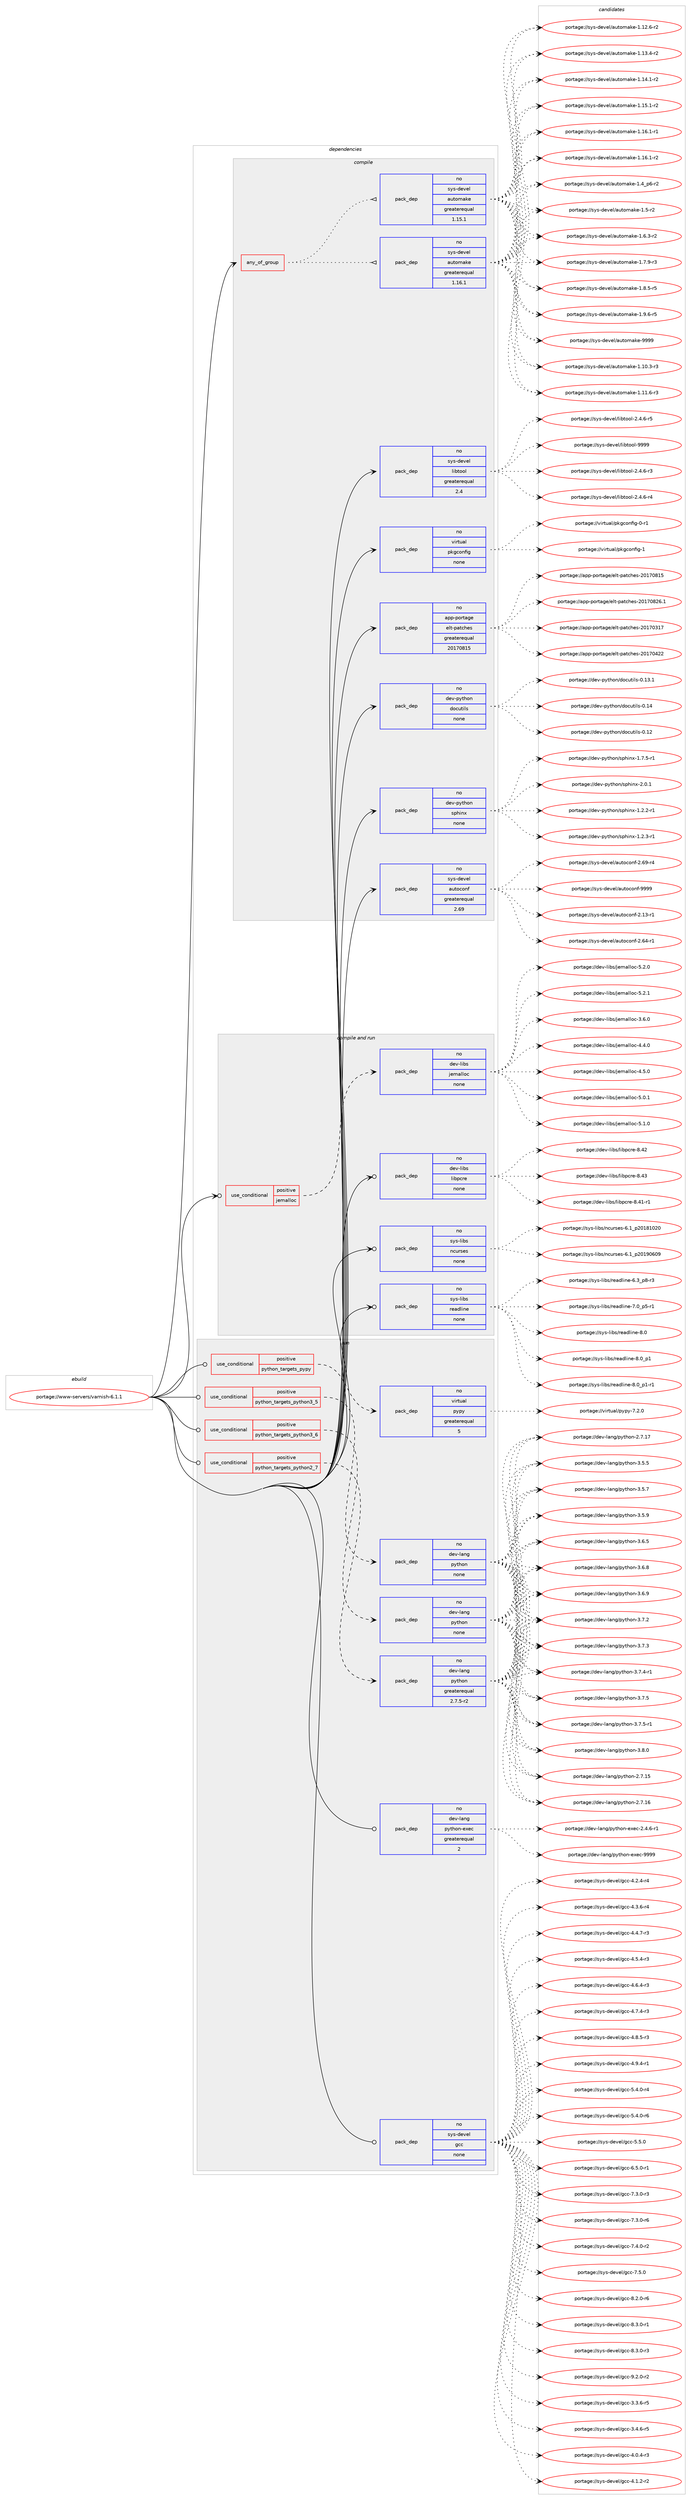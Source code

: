digraph prolog {

# *************
# Graph options
# *************

newrank=true;
concentrate=true;
compound=true;
graph [rankdir=LR,fontname=Helvetica,fontsize=10,ranksep=1.5];#, ranksep=2.5, nodesep=0.2];
edge  [arrowhead=vee];
node  [fontname=Helvetica,fontsize=10];

# **********
# The ebuild
# **********

subgraph cluster_leftcol {
color=gray;
rank=same;
label=<<i>ebuild</i>>;
id [label="portage://www-servers/varnish-6.1.1", color=red, width=4, href="../www-servers/varnish-6.1.1.svg"];
}

# ****************
# The dependencies
# ****************

subgraph cluster_midcol {
color=gray;
label=<<i>dependencies</i>>;
subgraph cluster_compile {
fillcolor="#eeeeee";
style=filled;
label=<<i>compile</i>>;
subgraph any7631 {
dependency445299 [label=<<TABLE BORDER="0" CELLBORDER="1" CELLSPACING="0" CELLPADDING="4"><TR><TD CELLPADDING="10">any_of_group</TD></TR></TABLE>>, shape=none, color=red];subgraph pack330021 {
dependency445300 [label=<<TABLE BORDER="0" CELLBORDER="1" CELLSPACING="0" CELLPADDING="4" WIDTH="220"><TR><TD ROWSPAN="6" CELLPADDING="30">pack_dep</TD></TR><TR><TD WIDTH="110">no</TD></TR><TR><TD>sys-devel</TD></TR><TR><TD>automake</TD></TR><TR><TD>greaterequal</TD></TR><TR><TD>1.16.1</TD></TR></TABLE>>, shape=none, color=blue];
}
dependency445299:e -> dependency445300:w [weight=20,style="dotted",arrowhead="oinv"];
subgraph pack330022 {
dependency445301 [label=<<TABLE BORDER="0" CELLBORDER="1" CELLSPACING="0" CELLPADDING="4" WIDTH="220"><TR><TD ROWSPAN="6" CELLPADDING="30">pack_dep</TD></TR><TR><TD WIDTH="110">no</TD></TR><TR><TD>sys-devel</TD></TR><TR><TD>automake</TD></TR><TR><TD>greaterequal</TD></TR><TR><TD>1.15.1</TD></TR></TABLE>>, shape=none, color=blue];
}
dependency445299:e -> dependency445301:w [weight=20,style="dotted",arrowhead="oinv"];
}
id:e -> dependency445299:w [weight=20,style="solid",arrowhead="vee"];
subgraph pack330023 {
dependency445302 [label=<<TABLE BORDER="0" CELLBORDER="1" CELLSPACING="0" CELLPADDING="4" WIDTH="220"><TR><TD ROWSPAN="6" CELLPADDING="30">pack_dep</TD></TR><TR><TD WIDTH="110">no</TD></TR><TR><TD>app-portage</TD></TR><TR><TD>elt-patches</TD></TR><TR><TD>greaterequal</TD></TR><TR><TD>20170815</TD></TR></TABLE>>, shape=none, color=blue];
}
id:e -> dependency445302:w [weight=20,style="solid",arrowhead="vee"];
subgraph pack330024 {
dependency445303 [label=<<TABLE BORDER="0" CELLBORDER="1" CELLSPACING="0" CELLPADDING="4" WIDTH="220"><TR><TD ROWSPAN="6" CELLPADDING="30">pack_dep</TD></TR><TR><TD WIDTH="110">no</TD></TR><TR><TD>dev-python</TD></TR><TR><TD>docutils</TD></TR><TR><TD>none</TD></TR><TR><TD></TD></TR></TABLE>>, shape=none, color=blue];
}
id:e -> dependency445303:w [weight=20,style="solid",arrowhead="vee"];
subgraph pack330025 {
dependency445304 [label=<<TABLE BORDER="0" CELLBORDER="1" CELLSPACING="0" CELLPADDING="4" WIDTH="220"><TR><TD ROWSPAN="6" CELLPADDING="30">pack_dep</TD></TR><TR><TD WIDTH="110">no</TD></TR><TR><TD>dev-python</TD></TR><TR><TD>sphinx</TD></TR><TR><TD>none</TD></TR><TR><TD></TD></TR></TABLE>>, shape=none, color=blue];
}
id:e -> dependency445304:w [weight=20,style="solid",arrowhead="vee"];
subgraph pack330026 {
dependency445305 [label=<<TABLE BORDER="0" CELLBORDER="1" CELLSPACING="0" CELLPADDING="4" WIDTH="220"><TR><TD ROWSPAN="6" CELLPADDING="30">pack_dep</TD></TR><TR><TD WIDTH="110">no</TD></TR><TR><TD>sys-devel</TD></TR><TR><TD>autoconf</TD></TR><TR><TD>greaterequal</TD></TR><TR><TD>2.69</TD></TR></TABLE>>, shape=none, color=blue];
}
id:e -> dependency445305:w [weight=20,style="solid",arrowhead="vee"];
subgraph pack330027 {
dependency445306 [label=<<TABLE BORDER="0" CELLBORDER="1" CELLSPACING="0" CELLPADDING="4" WIDTH="220"><TR><TD ROWSPAN="6" CELLPADDING="30">pack_dep</TD></TR><TR><TD WIDTH="110">no</TD></TR><TR><TD>sys-devel</TD></TR><TR><TD>libtool</TD></TR><TR><TD>greaterequal</TD></TR><TR><TD>2.4</TD></TR></TABLE>>, shape=none, color=blue];
}
id:e -> dependency445306:w [weight=20,style="solid",arrowhead="vee"];
subgraph pack330028 {
dependency445307 [label=<<TABLE BORDER="0" CELLBORDER="1" CELLSPACING="0" CELLPADDING="4" WIDTH="220"><TR><TD ROWSPAN="6" CELLPADDING="30">pack_dep</TD></TR><TR><TD WIDTH="110">no</TD></TR><TR><TD>virtual</TD></TR><TR><TD>pkgconfig</TD></TR><TR><TD>none</TD></TR><TR><TD></TD></TR></TABLE>>, shape=none, color=blue];
}
id:e -> dependency445307:w [weight=20,style="solid",arrowhead="vee"];
}
subgraph cluster_compileandrun {
fillcolor="#eeeeee";
style=filled;
label=<<i>compile and run</i>>;
subgraph cond107362 {
dependency445308 [label=<<TABLE BORDER="0" CELLBORDER="1" CELLSPACING="0" CELLPADDING="4"><TR><TD ROWSPAN="3" CELLPADDING="10">use_conditional</TD></TR><TR><TD>positive</TD></TR><TR><TD>jemalloc</TD></TR></TABLE>>, shape=none, color=red];
subgraph pack330029 {
dependency445309 [label=<<TABLE BORDER="0" CELLBORDER="1" CELLSPACING="0" CELLPADDING="4" WIDTH="220"><TR><TD ROWSPAN="6" CELLPADDING="30">pack_dep</TD></TR><TR><TD WIDTH="110">no</TD></TR><TR><TD>dev-libs</TD></TR><TR><TD>jemalloc</TD></TR><TR><TD>none</TD></TR><TR><TD></TD></TR></TABLE>>, shape=none, color=blue];
}
dependency445308:e -> dependency445309:w [weight=20,style="dashed",arrowhead="vee"];
}
id:e -> dependency445308:w [weight=20,style="solid",arrowhead="odotvee"];
subgraph pack330030 {
dependency445310 [label=<<TABLE BORDER="0" CELLBORDER="1" CELLSPACING="0" CELLPADDING="4" WIDTH="220"><TR><TD ROWSPAN="6" CELLPADDING="30">pack_dep</TD></TR><TR><TD WIDTH="110">no</TD></TR><TR><TD>dev-libs</TD></TR><TR><TD>libpcre</TD></TR><TR><TD>none</TD></TR><TR><TD></TD></TR></TABLE>>, shape=none, color=blue];
}
id:e -> dependency445310:w [weight=20,style="solid",arrowhead="odotvee"];
subgraph pack330031 {
dependency445311 [label=<<TABLE BORDER="0" CELLBORDER="1" CELLSPACING="0" CELLPADDING="4" WIDTH="220"><TR><TD ROWSPAN="6" CELLPADDING="30">pack_dep</TD></TR><TR><TD WIDTH="110">no</TD></TR><TR><TD>sys-libs</TD></TR><TR><TD>ncurses</TD></TR><TR><TD>none</TD></TR><TR><TD></TD></TR></TABLE>>, shape=none, color=blue];
}
id:e -> dependency445311:w [weight=20,style="solid",arrowhead="odotvee"];
subgraph pack330032 {
dependency445312 [label=<<TABLE BORDER="0" CELLBORDER="1" CELLSPACING="0" CELLPADDING="4" WIDTH="220"><TR><TD ROWSPAN="6" CELLPADDING="30">pack_dep</TD></TR><TR><TD WIDTH="110">no</TD></TR><TR><TD>sys-libs</TD></TR><TR><TD>readline</TD></TR><TR><TD>none</TD></TR><TR><TD></TD></TR></TABLE>>, shape=none, color=blue];
}
id:e -> dependency445312:w [weight=20,style="solid",arrowhead="odotvee"];
}
subgraph cluster_run {
fillcolor="#eeeeee";
style=filled;
label=<<i>run</i>>;
subgraph cond107363 {
dependency445313 [label=<<TABLE BORDER="0" CELLBORDER="1" CELLSPACING="0" CELLPADDING="4"><TR><TD ROWSPAN="3" CELLPADDING="10">use_conditional</TD></TR><TR><TD>positive</TD></TR><TR><TD>python_targets_pypy</TD></TR></TABLE>>, shape=none, color=red];
subgraph pack330033 {
dependency445314 [label=<<TABLE BORDER="0" CELLBORDER="1" CELLSPACING="0" CELLPADDING="4" WIDTH="220"><TR><TD ROWSPAN="6" CELLPADDING="30">pack_dep</TD></TR><TR><TD WIDTH="110">no</TD></TR><TR><TD>virtual</TD></TR><TR><TD>pypy</TD></TR><TR><TD>greaterequal</TD></TR><TR><TD>5</TD></TR></TABLE>>, shape=none, color=blue];
}
dependency445313:e -> dependency445314:w [weight=20,style="dashed",arrowhead="vee"];
}
id:e -> dependency445313:w [weight=20,style="solid",arrowhead="odot"];
subgraph cond107364 {
dependency445315 [label=<<TABLE BORDER="0" CELLBORDER="1" CELLSPACING="0" CELLPADDING="4"><TR><TD ROWSPAN="3" CELLPADDING="10">use_conditional</TD></TR><TR><TD>positive</TD></TR><TR><TD>python_targets_python2_7</TD></TR></TABLE>>, shape=none, color=red];
subgraph pack330034 {
dependency445316 [label=<<TABLE BORDER="0" CELLBORDER="1" CELLSPACING="0" CELLPADDING="4" WIDTH="220"><TR><TD ROWSPAN="6" CELLPADDING="30">pack_dep</TD></TR><TR><TD WIDTH="110">no</TD></TR><TR><TD>dev-lang</TD></TR><TR><TD>python</TD></TR><TR><TD>greaterequal</TD></TR><TR><TD>2.7.5-r2</TD></TR></TABLE>>, shape=none, color=blue];
}
dependency445315:e -> dependency445316:w [weight=20,style="dashed",arrowhead="vee"];
}
id:e -> dependency445315:w [weight=20,style="solid",arrowhead="odot"];
subgraph cond107365 {
dependency445317 [label=<<TABLE BORDER="0" CELLBORDER="1" CELLSPACING="0" CELLPADDING="4"><TR><TD ROWSPAN="3" CELLPADDING="10">use_conditional</TD></TR><TR><TD>positive</TD></TR><TR><TD>python_targets_python3_5</TD></TR></TABLE>>, shape=none, color=red];
subgraph pack330035 {
dependency445318 [label=<<TABLE BORDER="0" CELLBORDER="1" CELLSPACING="0" CELLPADDING="4" WIDTH="220"><TR><TD ROWSPAN="6" CELLPADDING="30">pack_dep</TD></TR><TR><TD WIDTH="110">no</TD></TR><TR><TD>dev-lang</TD></TR><TR><TD>python</TD></TR><TR><TD>none</TD></TR><TR><TD></TD></TR></TABLE>>, shape=none, color=blue];
}
dependency445317:e -> dependency445318:w [weight=20,style="dashed",arrowhead="vee"];
}
id:e -> dependency445317:w [weight=20,style="solid",arrowhead="odot"];
subgraph cond107366 {
dependency445319 [label=<<TABLE BORDER="0" CELLBORDER="1" CELLSPACING="0" CELLPADDING="4"><TR><TD ROWSPAN="3" CELLPADDING="10">use_conditional</TD></TR><TR><TD>positive</TD></TR><TR><TD>python_targets_python3_6</TD></TR></TABLE>>, shape=none, color=red];
subgraph pack330036 {
dependency445320 [label=<<TABLE BORDER="0" CELLBORDER="1" CELLSPACING="0" CELLPADDING="4" WIDTH="220"><TR><TD ROWSPAN="6" CELLPADDING="30">pack_dep</TD></TR><TR><TD WIDTH="110">no</TD></TR><TR><TD>dev-lang</TD></TR><TR><TD>python</TD></TR><TR><TD>none</TD></TR><TR><TD></TD></TR></TABLE>>, shape=none, color=blue];
}
dependency445319:e -> dependency445320:w [weight=20,style="dashed",arrowhead="vee"];
}
id:e -> dependency445319:w [weight=20,style="solid",arrowhead="odot"];
subgraph pack330037 {
dependency445321 [label=<<TABLE BORDER="0" CELLBORDER="1" CELLSPACING="0" CELLPADDING="4" WIDTH="220"><TR><TD ROWSPAN="6" CELLPADDING="30">pack_dep</TD></TR><TR><TD WIDTH="110">no</TD></TR><TR><TD>dev-lang</TD></TR><TR><TD>python-exec</TD></TR><TR><TD>greaterequal</TD></TR><TR><TD>2</TD></TR></TABLE>>, shape=none, color=blue];
}
id:e -> dependency445321:w [weight=20,style="solid",arrowhead="odot"];
subgraph pack330038 {
dependency445322 [label=<<TABLE BORDER="0" CELLBORDER="1" CELLSPACING="0" CELLPADDING="4" WIDTH="220"><TR><TD ROWSPAN="6" CELLPADDING="30">pack_dep</TD></TR><TR><TD WIDTH="110">no</TD></TR><TR><TD>sys-devel</TD></TR><TR><TD>gcc</TD></TR><TR><TD>none</TD></TR><TR><TD></TD></TR></TABLE>>, shape=none, color=blue];
}
id:e -> dependency445322:w [weight=20,style="solid",arrowhead="odot"];
}
}

# **************
# The candidates
# **************

subgraph cluster_choices {
rank=same;
color=gray;
label=<<i>candidates</i>>;

subgraph choice330021 {
color=black;
nodesep=1;
choiceportage11512111545100101118101108479711711611110997107101454946494846514511451 [label="portage://sys-devel/automake-1.10.3-r3", color=red, width=4,href="../sys-devel/automake-1.10.3-r3.svg"];
choiceportage11512111545100101118101108479711711611110997107101454946494946544511451 [label="portage://sys-devel/automake-1.11.6-r3", color=red, width=4,href="../sys-devel/automake-1.11.6-r3.svg"];
choiceportage11512111545100101118101108479711711611110997107101454946495046544511450 [label="portage://sys-devel/automake-1.12.6-r2", color=red, width=4,href="../sys-devel/automake-1.12.6-r2.svg"];
choiceportage11512111545100101118101108479711711611110997107101454946495146524511450 [label="portage://sys-devel/automake-1.13.4-r2", color=red, width=4,href="../sys-devel/automake-1.13.4-r2.svg"];
choiceportage11512111545100101118101108479711711611110997107101454946495246494511450 [label="portage://sys-devel/automake-1.14.1-r2", color=red, width=4,href="../sys-devel/automake-1.14.1-r2.svg"];
choiceportage11512111545100101118101108479711711611110997107101454946495346494511450 [label="portage://sys-devel/automake-1.15.1-r2", color=red, width=4,href="../sys-devel/automake-1.15.1-r2.svg"];
choiceportage11512111545100101118101108479711711611110997107101454946495446494511449 [label="portage://sys-devel/automake-1.16.1-r1", color=red, width=4,href="../sys-devel/automake-1.16.1-r1.svg"];
choiceportage11512111545100101118101108479711711611110997107101454946495446494511450 [label="portage://sys-devel/automake-1.16.1-r2", color=red, width=4,href="../sys-devel/automake-1.16.1-r2.svg"];
choiceportage115121115451001011181011084797117116111109971071014549465295112544511450 [label="portage://sys-devel/automake-1.4_p6-r2", color=red, width=4,href="../sys-devel/automake-1.4_p6-r2.svg"];
choiceportage11512111545100101118101108479711711611110997107101454946534511450 [label="portage://sys-devel/automake-1.5-r2", color=red, width=4,href="../sys-devel/automake-1.5-r2.svg"];
choiceportage115121115451001011181011084797117116111109971071014549465446514511450 [label="portage://sys-devel/automake-1.6.3-r2", color=red, width=4,href="../sys-devel/automake-1.6.3-r2.svg"];
choiceportage115121115451001011181011084797117116111109971071014549465546574511451 [label="portage://sys-devel/automake-1.7.9-r3", color=red, width=4,href="../sys-devel/automake-1.7.9-r3.svg"];
choiceportage115121115451001011181011084797117116111109971071014549465646534511453 [label="portage://sys-devel/automake-1.8.5-r5", color=red, width=4,href="../sys-devel/automake-1.8.5-r5.svg"];
choiceportage115121115451001011181011084797117116111109971071014549465746544511453 [label="portage://sys-devel/automake-1.9.6-r5", color=red, width=4,href="../sys-devel/automake-1.9.6-r5.svg"];
choiceportage115121115451001011181011084797117116111109971071014557575757 [label="portage://sys-devel/automake-9999", color=red, width=4,href="../sys-devel/automake-9999.svg"];
dependency445300:e -> choiceportage11512111545100101118101108479711711611110997107101454946494846514511451:w [style=dotted,weight="100"];
dependency445300:e -> choiceportage11512111545100101118101108479711711611110997107101454946494946544511451:w [style=dotted,weight="100"];
dependency445300:e -> choiceportage11512111545100101118101108479711711611110997107101454946495046544511450:w [style=dotted,weight="100"];
dependency445300:e -> choiceportage11512111545100101118101108479711711611110997107101454946495146524511450:w [style=dotted,weight="100"];
dependency445300:e -> choiceportage11512111545100101118101108479711711611110997107101454946495246494511450:w [style=dotted,weight="100"];
dependency445300:e -> choiceportage11512111545100101118101108479711711611110997107101454946495346494511450:w [style=dotted,weight="100"];
dependency445300:e -> choiceportage11512111545100101118101108479711711611110997107101454946495446494511449:w [style=dotted,weight="100"];
dependency445300:e -> choiceportage11512111545100101118101108479711711611110997107101454946495446494511450:w [style=dotted,weight="100"];
dependency445300:e -> choiceportage115121115451001011181011084797117116111109971071014549465295112544511450:w [style=dotted,weight="100"];
dependency445300:e -> choiceportage11512111545100101118101108479711711611110997107101454946534511450:w [style=dotted,weight="100"];
dependency445300:e -> choiceportage115121115451001011181011084797117116111109971071014549465446514511450:w [style=dotted,weight="100"];
dependency445300:e -> choiceportage115121115451001011181011084797117116111109971071014549465546574511451:w [style=dotted,weight="100"];
dependency445300:e -> choiceportage115121115451001011181011084797117116111109971071014549465646534511453:w [style=dotted,weight="100"];
dependency445300:e -> choiceportage115121115451001011181011084797117116111109971071014549465746544511453:w [style=dotted,weight="100"];
dependency445300:e -> choiceportage115121115451001011181011084797117116111109971071014557575757:w [style=dotted,weight="100"];
}
subgraph choice330022 {
color=black;
nodesep=1;
choiceportage11512111545100101118101108479711711611110997107101454946494846514511451 [label="portage://sys-devel/automake-1.10.3-r3", color=red, width=4,href="../sys-devel/automake-1.10.3-r3.svg"];
choiceportage11512111545100101118101108479711711611110997107101454946494946544511451 [label="portage://sys-devel/automake-1.11.6-r3", color=red, width=4,href="../sys-devel/automake-1.11.6-r3.svg"];
choiceportage11512111545100101118101108479711711611110997107101454946495046544511450 [label="portage://sys-devel/automake-1.12.6-r2", color=red, width=4,href="../sys-devel/automake-1.12.6-r2.svg"];
choiceportage11512111545100101118101108479711711611110997107101454946495146524511450 [label="portage://sys-devel/automake-1.13.4-r2", color=red, width=4,href="../sys-devel/automake-1.13.4-r2.svg"];
choiceportage11512111545100101118101108479711711611110997107101454946495246494511450 [label="portage://sys-devel/automake-1.14.1-r2", color=red, width=4,href="../sys-devel/automake-1.14.1-r2.svg"];
choiceportage11512111545100101118101108479711711611110997107101454946495346494511450 [label="portage://sys-devel/automake-1.15.1-r2", color=red, width=4,href="../sys-devel/automake-1.15.1-r2.svg"];
choiceportage11512111545100101118101108479711711611110997107101454946495446494511449 [label="portage://sys-devel/automake-1.16.1-r1", color=red, width=4,href="../sys-devel/automake-1.16.1-r1.svg"];
choiceportage11512111545100101118101108479711711611110997107101454946495446494511450 [label="portage://sys-devel/automake-1.16.1-r2", color=red, width=4,href="../sys-devel/automake-1.16.1-r2.svg"];
choiceportage115121115451001011181011084797117116111109971071014549465295112544511450 [label="portage://sys-devel/automake-1.4_p6-r2", color=red, width=4,href="../sys-devel/automake-1.4_p6-r2.svg"];
choiceportage11512111545100101118101108479711711611110997107101454946534511450 [label="portage://sys-devel/automake-1.5-r2", color=red, width=4,href="../sys-devel/automake-1.5-r2.svg"];
choiceportage115121115451001011181011084797117116111109971071014549465446514511450 [label="portage://sys-devel/automake-1.6.3-r2", color=red, width=4,href="../sys-devel/automake-1.6.3-r2.svg"];
choiceportage115121115451001011181011084797117116111109971071014549465546574511451 [label="portage://sys-devel/automake-1.7.9-r3", color=red, width=4,href="../sys-devel/automake-1.7.9-r3.svg"];
choiceportage115121115451001011181011084797117116111109971071014549465646534511453 [label="portage://sys-devel/automake-1.8.5-r5", color=red, width=4,href="../sys-devel/automake-1.8.5-r5.svg"];
choiceportage115121115451001011181011084797117116111109971071014549465746544511453 [label="portage://sys-devel/automake-1.9.6-r5", color=red, width=4,href="../sys-devel/automake-1.9.6-r5.svg"];
choiceportage115121115451001011181011084797117116111109971071014557575757 [label="portage://sys-devel/automake-9999", color=red, width=4,href="../sys-devel/automake-9999.svg"];
dependency445301:e -> choiceportage11512111545100101118101108479711711611110997107101454946494846514511451:w [style=dotted,weight="100"];
dependency445301:e -> choiceportage11512111545100101118101108479711711611110997107101454946494946544511451:w [style=dotted,weight="100"];
dependency445301:e -> choiceportage11512111545100101118101108479711711611110997107101454946495046544511450:w [style=dotted,weight="100"];
dependency445301:e -> choiceportage11512111545100101118101108479711711611110997107101454946495146524511450:w [style=dotted,weight="100"];
dependency445301:e -> choiceportage11512111545100101118101108479711711611110997107101454946495246494511450:w [style=dotted,weight="100"];
dependency445301:e -> choiceportage11512111545100101118101108479711711611110997107101454946495346494511450:w [style=dotted,weight="100"];
dependency445301:e -> choiceportage11512111545100101118101108479711711611110997107101454946495446494511449:w [style=dotted,weight="100"];
dependency445301:e -> choiceportage11512111545100101118101108479711711611110997107101454946495446494511450:w [style=dotted,weight="100"];
dependency445301:e -> choiceportage115121115451001011181011084797117116111109971071014549465295112544511450:w [style=dotted,weight="100"];
dependency445301:e -> choiceportage11512111545100101118101108479711711611110997107101454946534511450:w [style=dotted,weight="100"];
dependency445301:e -> choiceportage115121115451001011181011084797117116111109971071014549465446514511450:w [style=dotted,weight="100"];
dependency445301:e -> choiceportage115121115451001011181011084797117116111109971071014549465546574511451:w [style=dotted,weight="100"];
dependency445301:e -> choiceportage115121115451001011181011084797117116111109971071014549465646534511453:w [style=dotted,weight="100"];
dependency445301:e -> choiceportage115121115451001011181011084797117116111109971071014549465746544511453:w [style=dotted,weight="100"];
dependency445301:e -> choiceportage115121115451001011181011084797117116111109971071014557575757:w [style=dotted,weight="100"];
}
subgraph choice330023 {
color=black;
nodesep=1;
choiceportage97112112451121111141169710310147101108116451129711699104101115455048495548514955 [label="portage://app-portage/elt-patches-20170317", color=red, width=4,href="../app-portage/elt-patches-20170317.svg"];
choiceportage97112112451121111141169710310147101108116451129711699104101115455048495548525050 [label="portage://app-portage/elt-patches-20170422", color=red, width=4,href="../app-portage/elt-patches-20170422.svg"];
choiceportage97112112451121111141169710310147101108116451129711699104101115455048495548564953 [label="portage://app-portage/elt-patches-20170815", color=red, width=4,href="../app-portage/elt-patches-20170815.svg"];
choiceportage971121124511211111411697103101471011081164511297116991041011154550484955485650544649 [label="portage://app-portage/elt-patches-20170826.1", color=red, width=4,href="../app-portage/elt-patches-20170826.1.svg"];
dependency445302:e -> choiceportage97112112451121111141169710310147101108116451129711699104101115455048495548514955:w [style=dotted,weight="100"];
dependency445302:e -> choiceportage97112112451121111141169710310147101108116451129711699104101115455048495548525050:w [style=dotted,weight="100"];
dependency445302:e -> choiceportage97112112451121111141169710310147101108116451129711699104101115455048495548564953:w [style=dotted,weight="100"];
dependency445302:e -> choiceportage971121124511211111411697103101471011081164511297116991041011154550484955485650544649:w [style=dotted,weight="100"];
}
subgraph choice330024 {
color=black;
nodesep=1;
choiceportage1001011184511212111610411111047100111991171161051081154548464950 [label="portage://dev-python/docutils-0.12", color=red, width=4,href="../dev-python/docutils-0.12.svg"];
choiceportage10010111845112121116104111110471001119911711610510811545484649514649 [label="portage://dev-python/docutils-0.13.1", color=red, width=4,href="../dev-python/docutils-0.13.1.svg"];
choiceportage1001011184511212111610411111047100111991171161051081154548464952 [label="portage://dev-python/docutils-0.14", color=red, width=4,href="../dev-python/docutils-0.14.svg"];
dependency445303:e -> choiceportage1001011184511212111610411111047100111991171161051081154548464950:w [style=dotted,weight="100"];
dependency445303:e -> choiceportage10010111845112121116104111110471001119911711610510811545484649514649:w [style=dotted,weight="100"];
dependency445303:e -> choiceportage1001011184511212111610411111047100111991171161051081154548464952:w [style=dotted,weight="100"];
}
subgraph choice330025 {
color=black;
nodesep=1;
choiceportage10010111845112121116104111110471151121041051101204549465046504511449 [label="portage://dev-python/sphinx-1.2.2-r1", color=red, width=4,href="../dev-python/sphinx-1.2.2-r1.svg"];
choiceportage10010111845112121116104111110471151121041051101204549465046514511449 [label="portage://dev-python/sphinx-1.2.3-r1", color=red, width=4,href="../dev-python/sphinx-1.2.3-r1.svg"];
choiceportage10010111845112121116104111110471151121041051101204549465546534511449 [label="portage://dev-python/sphinx-1.7.5-r1", color=red, width=4,href="../dev-python/sphinx-1.7.5-r1.svg"];
choiceportage1001011184511212111610411111047115112104105110120455046484649 [label="portage://dev-python/sphinx-2.0.1", color=red, width=4,href="../dev-python/sphinx-2.0.1.svg"];
dependency445304:e -> choiceportage10010111845112121116104111110471151121041051101204549465046504511449:w [style=dotted,weight="100"];
dependency445304:e -> choiceportage10010111845112121116104111110471151121041051101204549465046514511449:w [style=dotted,weight="100"];
dependency445304:e -> choiceportage10010111845112121116104111110471151121041051101204549465546534511449:w [style=dotted,weight="100"];
dependency445304:e -> choiceportage1001011184511212111610411111047115112104105110120455046484649:w [style=dotted,weight="100"];
}
subgraph choice330026 {
color=black;
nodesep=1;
choiceportage1151211154510010111810110847971171161119911111010245504649514511449 [label="portage://sys-devel/autoconf-2.13-r1", color=red, width=4,href="../sys-devel/autoconf-2.13-r1.svg"];
choiceportage1151211154510010111810110847971171161119911111010245504654524511449 [label="portage://sys-devel/autoconf-2.64-r1", color=red, width=4,href="../sys-devel/autoconf-2.64-r1.svg"];
choiceportage1151211154510010111810110847971171161119911111010245504654574511452 [label="portage://sys-devel/autoconf-2.69-r4", color=red, width=4,href="../sys-devel/autoconf-2.69-r4.svg"];
choiceportage115121115451001011181011084797117116111991111101024557575757 [label="portage://sys-devel/autoconf-9999", color=red, width=4,href="../sys-devel/autoconf-9999.svg"];
dependency445305:e -> choiceportage1151211154510010111810110847971171161119911111010245504649514511449:w [style=dotted,weight="100"];
dependency445305:e -> choiceportage1151211154510010111810110847971171161119911111010245504654524511449:w [style=dotted,weight="100"];
dependency445305:e -> choiceportage1151211154510010111810110847971171161119911111010245504654574511452:w [style=dotted,weight="100"];
dependency445305:e -> choiceportage115121115451001011181011084797117116111991111101024557575757:w [style=dotted,weight="100"];
}
subgraph choice330027 {
color=black;
nodesep=1;
choiceportage1151211154510010111810110847108105981161111111084550465246544511451 [label="portage://sys-devel/libtool-2.4.6-r3", color=red, width=4,href="../sys-devel/libtool-2.4.6-r3.svg"];
choiceportage1151211154510010111810110847108105981161111111084550465246544511452 [label="portage://sys-devel/libtool-2.4.6-r4", color=red, width=4,href="../sys-devel/libtool-2.4.6-r4.svg"];
choiceportage1151211154510010111810110847108105981161111111084550465246544511453 [label="portage://sys-devel/libtool-2.4.6-r5", color=red, width=4,href="../sys-devel/libtool-2.4.6-r5.svg"];
choiceportage1151211154510010111810110847108105981161111111084557575757 [label="portage://sys-devel/libtool-9999", color=red, width=4,href="../sys-devel/libtool-9999.svg"];
dependency445306:e -> choiceportage1151211154510010111810110847108105981161111111084550465246544511451:w [style=dotted,weight="100"];
dependency445306:e -> choiceportage1151211154510010111810110847108105981161111111084550465246544511452:w [style=dotted,weight="100"];
dependency445306:e -> choiceportage1151211154510010111810110847108105981161111111084550465246544511453:w [style=dotted,weight="100"];
dependency445306:e -> choiceportage1151211154510010111810110847108105981161111111084557575757:w [style=dotted,weight="100"];
}
subgraph choice330028 {
color=black;
nodesep=1;
choiceportage11810511411611797108471121071039911111010210510345484511449 [label="portage://virtual/pkgconfig-0-r1", color=red, width=4,href="../virtual/pkgconfig-0-r1.svg"];
choiceportage1181051141161179710847112107103991111101021051034549 [label="portage://virtual/pkgconfig-1", color=red, width=4,href="../virtual/pkgconfig-1.svg"];
dependency445307:e -> choiceportage11810511411611797108471121071039911111010210510345484511449:w [style=dotted,weight="100"];
dependency445307:e -> choiceportage1181051141161179710847112107103991111101021051034549:w [style=dotted,weight="100"];
}
subgraph choice330029 {
color=black;
nodesep=1;
choiceportage1001011184510810598115471061011099710810811199455146544648 [label="portage://dev-libs/jemalloc-3.6.0", color=red, width=4,href="../dev-libs/jemalloc-3.6.0.svg"];
choiceportage1001011184510810598115471061011099710810811199455246524648 [label="portage://dev-libs/jemalloc-4.4.0", color=red, width=4,href="../dev-libs/jemalloc-4.4.0.svg"];
choiceportage1001011184510810598115471061011099710810811199455246534648 [label="portage://dev-libs/jemalloc-4.5.0", color=red, width=4,href="../dev-libs/jemalloc-4.5.0.svg"];
choiceportage1001011184510810598115471061011099710810811199455346484649 [label="portage://dev-libs/jemalloc-5.0.1", color=red, width=4,href="../dev-libs/jemalloc-5.0.1.svg"];
choiceportage1001011184510810598115471061011099710810811199455346494648 [label="portage://dev-libs/jemalloc-5.1.0", color=red, width=4,href="../dev-libs/jemalloc-5.1.0.svg"];
choiceportage1001011184510810598115471061011099710810811199455346504648 [label="portage://dev-libs/jemalloc-5.2.0", color=red, width=4,href="../dev-libs/jemalloc-5.2.0.svg"];
choiceportage1001011184510810598115471061011099710810811199455346504649 [label="portage://dev-libs/jemalloc-5.2.1", color=red, width=4,href="../dev-libs/jemalloc-5.2.1.svg"];
dependency445309:e -> choiceportage1001011184510810598115471061011099710810811199455146544648:w [style=dotted,weight="100"];
dependency445309:e -> choiceportage1001011184510810598115471061011099710810811199455246524648:w [style=dotted,weight="100"];
dependency445309:e -> choiceportage1001011184510810598115471061011099710810811199455246534648:w [style=dotted,weight="100"];
dependency445309:e -> choiceportage1001011184510810598115471061011099710810811199455346484649:w [style=dotted,weight="100"];
dependency445309:e -> choiceportage1001011184510810598115471061011099710810811199455346494648:w [style=dotted,weight="100"];
dependency445309:e -> choiceportage1001011184510810598115471061011099710810811199455346504648:w [style=dotted,weight="100"];
dependency445309:e -> choiceportage1001011184510810598115471061011099710810811199455346504649:w [style=dotted,weight="100"];
}
subgraph choice330030 {
color=black;
nodesep=1;
choiceportage100101118451081059811547108105981129911410145564652494511449 [label="portage://dev-libs/libpcre-8.41-r1", color=red, width=4,href="../dev-libs/libpcre-8.41-r1.svg"];
choiceportage10010111845108105981154710810598112991141014556465250 [label="portage://dev-libs/libpcre-8.42", color=red, width=4,href="../dev-libs/libpcre-8.42.svg"];
choiceportage10010111845108105981154710810598112991141014556465251 [label="portage://dev-libs/libpcre-8.43", color=red, width=4,href="../dev-libs/libpcre-8.43.svg"];
dependency445310:e -> choiceportage100101118451081059811547108105981129911410145564652494511449:w [style=dotted,weight="100"];
dependency445310:e -> choiceportage10010111845108105981154710810598112991141014556465250:w [style=dotted,weight="100"];
dependency445310:e -> choiceportage10010111845108105981154710810598112991141014556465251:w [style=dotted,weight="100"];
}
subgraph choice330031 {
color=black;
nodesep=1;
choiceportage1151211154510810598115471109911711411510111545544649951125048495649485048 [label="portage://sys-libs/ncurses-6.1_p20181020", color=red, width=4,href="../sys-libs/ncurses-6.1_p20181020.svg"];
choiceportage1151211154510810598115471109911711411510111545544649951125048495748544857 [label="portage://sys-libs/ncurses-6.1_p20190609", color=red, width=4,href="../sys-libs/ncurses-6.1_p20190609.svg"];
dependency445311:e -> choiceportage1151211154510810598115471109911711411510111545544649951125048495649485048:w [style=dotted,weight="100"];
dependency445311:e -> choiceportage1151211154510810598115471109911711411510111545544649951125048495748544857:w [style=dotted,weight="100"];
}
subgraph choice330032 {
color=black;
nodesep=1;
choiceportage115121115451081059811547114101971001081051101014554465195112564511451 [label="portage://sys-libs/readline-6.3_p8-r3", color=red, width=4,href="../sys-libs/readline-6.3_p8-r3.svg"];
choiceportage115121115451081059811547114101971001081051101014555464895112534511449 [label="portage://sys-libs/readline-7.0_p5-r1", color=red, width=4,href="../sys-libs/readline-7.0_p5-r1.svg"];
choiceportage1151211154510810598115471141019710010810511010145564648 [label="portage://sys-libs/readline-8.0", color=red, width=4,href="../sys-libs/readline-8.0.svg"];
choiceportage11512111545108105981154711410197100108105110101455646489511249 [label="portage://sys-libs/readline-8.0_p1", color=red, width=4,href="../sys-libs/readline-8.0_p1.svg"];
choiceportage115121115451081059811547114101971001081051101014556464895112494511449 [label="portage://sys-libs/readline-8.0_p1-r1", color=red, width=4,href="../sys-libs/readline-8.0_p1-r1.svg"];
dependency445312:e -> choiceportage115121115451081059811547114101971001081051101014554465195112564511451:w [style=dotted,weight="100"];
dependency445312:e -> choiceportage115121115451081059811547114101971001081051101014555464895112534511449:w [style=dotted,weight="100"];
dependency445312:e -> choiceportage1151211154510810598115471141019710010810511010145564648:w [style=dotted,weight="100"];
dependency445312:e -> choiceportage11512111545108105981154711410197100108105110101455646489511249:w [style=dotted,weight="100"];
dependency445312:e -> choiceportage115121115451081059811547114101971001081051101014556464895112494511449:w [style=dotted,weight="100"];
}
subgraph choice330033 {
color=black;
nodesep=1;
choiceportage1181051141161179710847112121112121455546504648 [label="portage://virtual/pypy-7.2.0", color=red, width=4,href="../virtual/pypy-7.2.0.svg"];
dependency445314:e -> choiceportage1181051141161179710847112121112121455546504648:w [style=dotted,weight="100"];
}
subgraph choice330034 {
color=black;
nodesep=1;
choiceportage10010111845108971101034711212111610411111045504655464953 [label="portage://dev-lang/python-2.7.15", color=red, width=4,href="../dev-lang/python-2.7.15.svg"];
choiceportage10010111845108971101034711212111610411111045504655464954 [label="portage://dev-lang/python-2.7.16", color=red, width=4,href="../dev-lang/python-2.7.16.svg"];
choiceportage10010111845108971101034711212111610411111045504655464955 [label="portage://dev-lang/python-2.7.17", color=red, width=4,href="../dev-lang/python-2.7.17.svg"];
choiceportage100101118451089711010347112121116104111110455146534653 [label="portage://dev-lang/python-3.5.5", color=red, width=4,href="../dev-lang/python-3.5.5.svg"];
choiceportage100101118451089711010347112121116104111110455146534655 [label="portage://dev-lang/python-3.5.7", color=red, width=4,href="../dev-lang/python-3.5.7.svg"];
choiceportage100101118451089711010347112121116104111110455146534657 [label="portage://dev-lang/python-3.5.9", color=red, width=4,href="../dev-lang/python-3.5.9.svg"];
choiceportage100101118451089711010347112121116104111110455146544653 [label="portage://dev-lang/python-3.6.5", color=red, width=4,href="../dev-lang/python-3.6.5.svg"];
choiceportage100101118451089711010347112121116104111110455146544656 [label="portage://dev-lang/python-3.6.8", color=red, width=4,href="../dev-lang/python-3.6.8.svg"];
choiceportage100101118451089711010347112121116104111110455146544657 [label="portage://dev-lang/python-3.6.9", color=red, width=4,href="../dev-lang/python-3.6.9.svg"];
choiceportage100101118451089711010347112121116104111110455146554650 [label="portage://dev-lang/python-3.7.2", color=red, width=4,href="../dev-lang/python-3.7.2.svg"];
choiceportage100101118451089711010347112121116104111110455146554651 [label="portage://dev-lang/python-3.7.3", color=red, width=4,href="../dev-lang/python-3.7.3.svg"];
choiceportage1001011184510897110103471121211161041111104551465546524511449 [label="portage://dev-lang/python-3.7.4-r1", color=red, width=4,href="../dev-lang/python-3.7.4-r1.svg"];
choiceportage100101118451089711010347112121116104111110455146554653 [label="portage://dev-lang/python-3.7.5", color=red, width=4,href="../dev-lang/python-3.7.5.svg"];
choiceportage1001011184510897110103471121211161041111104551465546534511449 [label="portage://dev-lang/python-3.7.5-r1", color=red, width=4,href="../dev-lang/python-3.7.5-r1.svg"];
choiceportage100101118451089711010347112121116104111110455146564648 [label="portage://dev-lang/python-3.8.0", color=red, width=4,href="../dev-lang/python-3.8.0.svg"];
dependency445316:e -> choiceportage10010111845108971101034711212111610411111045504655464953:w [style=dotted,weight="100"];
dependency445316:e -> choiceportage10010111845108971101034711212111610411111045504655464954:w [style=dotted,weight="100"];
dependency445316:e -> choiceportage10010111845108971101034711212111610411111045504655464955:w [style=dotted,weight="100"];
dependency445316:e -> choiceportage100101118451089711010347112121116104111110455146534653:w [style=dotted,weight="100"];
dependency445316:e -> choiceportage100101118451089711010347112121116104111110455146534655:w [style=dotted,weight="100"];
dependency445316:e -> choiceportage100101118451089711010347112121116104111110455146534657:w [style=dotted,weight="100"];
dependency445316:e -> choiceportage100101118451089711010347112121116104111110455146544653:w [style=dotted,weight="100"];
dependency445316:e -> choiceportage100101118451089711010347112121116104111110455146544656:w [style=dotted,weight="100"];
dependency445316:e -> choiceportage100101118451089711010347112121116104111110455146544657:w [style=dotted,weight="100"];
dependency445316:e -> choiceportage100101118451089711010347112121116104111110455146554650:w [style=dotted,weight="100"];
dependency445316:e -> choiceportage100101118451089711010347112121116104111110455146554651:w [style=dotted,weight="100"];
dependency445316:e -> choiceportage1001011184510897110103471121211161041111104551465546524511449:w [style=dotted,weight="100"];
dependency445316:e -> choiceportage100101118451089711010347112121116104111110455146554653:w [style=dotted,weight="100"];
dependency445316:e -> choiceportage1001011184510897110103471121211161041111104551465546534511449:w [style=dotted,weight="100"];
dependency445316:e -> choiceportage100101118451089711010347112121116104111110455146564648:w [style=dotted,weight="100"];
}
subgraph choice330035 {
color=black;
nodesep=1;
choiceportage10010111845108971101034711212111610411111045504655464953 [label="portage://dev-lang/python-2.7.15", color=red, width=4,href="../dev-lang/python-2.7.15.svg"];
choiceportage10010111845108971101034711212111610411111045504655464954 [label="portage://dev-lang/python-2.7.16", color=red, width=4,href="../dev-lang/python-2.7.16.svg"];
choiceportage10010111845108971101034711212111610411111045504655464955 [label="portage://dev-lang/python-2.7.17", color=red, width=4,href="../dev-lang/python-2.7.17.svg"];
choiceportage100101118451089711010347112121116104111110455146534653 [label="portage://dev-lang/python-3.5.5", color=red, width=4,href="../dev-lang/python-3.5.5.svg"];
choiceportage100101118451089711010347112121116104111110455146534655 [label="portage://dev-lang/python-3.5.7", color=red, width=4,href="../dev-lang/python-3.5.7.svg"];
choiceportage100101118451089711010347112121116104111110455146534657 [label="portage://dev-lang/python-3.5.9", color=red, width=4,href="../dev-lang/python-3.5.9.svg"];
choiceportage100101118451089711010347112121116104111110455146544653 [label="portage://dev-lang/python-3.6.5", color=red, width=4,href="../dev-lang/python-3.6.5.svg"];
choiceportage100101118451089711010347112121116104111110455146544656 [label="portage://dev-lang/python-3.6.8", color=red, width=4,href="../dev-lang/python-3.6.8.svg"];
choiceportage100101118451089711010347112121116104111110455146544657 [label="portage://dev-lang/python-3.6.9", color=red, width=4,href="../dev-lang/python-3.6.9.svg"];
choiceportage100101118451089711010347112121116104111110455146554650 [label="portage://dev-lang/python-3.7.2", color=red, width=4,href="../dev-lang/python-3.7.2.svg"];
choiceportage100101118451089711010347112121116104111110455146554651 [label="portage://dev-lang/python-3.7.3", color=red, width=4,href="../dev-lang/python-3.7.3.svg"];
choiceportage1001011184510897110103471121211161041111104551465546524511449 [label="portage://dev-lang/python-3.7.4-r1", color=red, width=4,href="../dev-lang/python-3.7.4-r1.svg"];
choiceportage100101118451089711010347112121116104111110455146554653 [label="portage://dev-lang/python-3.7.5", color=red, width=4,href="../dev-lang/python-3.7.5.svg"];
choiceportage1001011184510897110103471121211161041111104551465546534511449 [label="portage://dev-lang/python-3.7.5-r1", color=red, width=4,href="../dev-lang/python-3.7.5-r1.svg"];
choiceportage100101118451089711010347112121116104111110455146564648 [label="portage://dev-lang/python-3.8.0", color=red, width=4,href="../dev-lang/python-3.8.0.svg"];
dependency445318:e -> choiceportage10010111845108971101034711212111610411111045504655464953:w [style=dotted,weight="100"];
dependency445318:e -> choiceportage10010111845108971101034711212111610411111045504655464954:w [style=dotted,weight="100"];
dependency445318:e -> choiceportage10010111845108971101034711212111610411111045504655464955:w [style=dotted,weight="100"];
dependency445318:e -> choiceportage100101118451089711010347112121116104111110455146534653:w [style=dotted,weight="100"];
dependency445318:e -> choiceportage100101118451089711010347112121116104111110455146534655:w [style=dotted,weight="100"];
dependency445318:e -> choiceportage100101118451089711010347112121116104111110455146534657:w [style=dotted,weight="100"];
dependency445318:e -> choiceportage100101118451089711010347112121116104111110455146544653:w [style=dotted,weight="100"];
dependency445318:e -> choiceportage100101118451089711010347112121116104111110455146544656:w [style=dotted,weight="100"];
dependency445318:e -> choiceportage100101118451089711010347112121116104111110455146544657:w [style=dotted,weight="100"];
dependency445318:e -> choiceportage100101118451089711010347112121116104111110455146554650:w [style=dotted,weight="100"];
dependency445318:e -> choiceportage100101118451089711010347112121116104111110455146554651:w [style=dotted,weight="100"];
dependency445318:e -> choiceportage1001011184510897110103471121211161041111104551465546524511449:w [style=dotted,weight="100"];
dependency445318:e -> choiceportage100101118451089711010347112121116104111110455146554653:w [style=dotted,weight="100"];
dependency445318:e -> choiceportage1001011184510897110103471121211161041111104551465546534511449:w [style=dotted,weight="100"];
dependency445318:e -> choiceportage100101118451089711010347112121116104111110455146564648:w [style=dotted,weight="100"];
}
subgraph choice330036 {
color=black;
nodesep=1;
choiceportage10010111845108971101034711212111610411111045504655464953 [label="portage://dev-lang/python-2.7.15", color=red, width=4,href="../dev-lang/python-2.7.15.svg"];
choiceportage10010111845108971101034711212111610411111045504655464954 [label="portage://dev-lang/python-2.7.16", color=red, width=4,href="../dev-lang/python-2.7.16.svg"];
choiceportage10010111845108971101034711212111610411111045504655464955 [label="portage://dev-lang/python-2.7.17", color=red, width=4,href="../dev-lang/python-2.7.17.svg"];
choiceportage100101118451089711010347112121116104111110455146534653 [label="portage://dev-lang/python-3.5.5", color=red, width=4,href="../dev-lang/python-3.5.5.svg"];
choiceportage100101118451089711010347112121116104111110455146534655 [label="portage://dev-lang/python-3.5.7", color=red, width=4,href="../dev-lang/python-3.5.7.svg"];
choiceportage100101118451089711010347112121116104111110455146534657 [label="portage://dev-lang/python-3.5.9", color=red, width=4,href="../dev-lang/python-3.5.9.svg"];
choiceportage100101118451089711010347112121116104111110455146544653 [label="portage://dev-lang/python-3.6.5", color=red, width=4,href="../dev-lang/python-3.6.5.svg"];
choiceportage100101118451089711010347112121116104111110455146544656 [label="portage://dev-lang/python-3.6.8", color=red, width=4,href="../dev-lang/python-3.6.8.svg"];
choiceportage100101118451089711010347112121116104111110455146544657 [label="portage://dev-lang/python-3.6.9", color=red, width=4,href="../dev-lang/python-3.6.9.svg"];
choiceportage100101118451089711010347112121116104111110455146554650 [label="portage://dev-lang/python-3.7.2", color=red, width=4,href="../dev-lang/python-3.7.2.svg"];
choiceportage100101118451089711010347112121116104111110455146554651 [label="portage://dev-lang/python-3.7.3", color=red, width=4,href="../dev-lang/python-3.7.3.svg"];
choiceportage1001011184510897110103471121211161041111104551465546524511449 [label="portage://dev-lang/python-3.7.4-r1", color=red, width=4,href="../dev-lang/python-3.7.4-r1.svg"];
choiceportage100101118451089711010347112121116104111110455146554653 [label="portage://dev-lang/python-3.7.5", color=red, width=4,href="../dev-lang/python-3.7.5.svg"];
choiceportage1001011184510897110103471121211161041111104551465546534511449 [label="portage://dev-lang/python-3.7.5-r1", color=red, width=4,href="../dev-lang/python-3.7.5-r1.svg"];
choiceportage100101118451089711010347112121116104111110455146564648 [label="portage://dev-lang/python-3.8.0", color=red, width=4,href="../dev-lang/python-3.8.0.svg"];
dependency445320:e -> choiceportage10010111845108971101034711212111610411111045504655464953:w [style=dotted,weight="100"];
dependency445320:e -> choiceportage10010111845108971101034711212111610411111045504655464954:w [style=dotted,weight="100"];
dependency445320:e -> choiceportage10010111845108971101034711212111610411111045504655464955:w [style=dotted,weight="100"];
dependency445320:e -> choiceportage100101118451089711010347112121116104111110455146534653:w [style=dotted,weight="100"];
dependency445320:e -> choiceportage100101118451089711010347112121116104111110455146534655:w [style=dotted,weight="100"];
dependency445320:e -> choiceportage100101118451089711010347112121116104111110455146534657:w [style=dotted,weight="100"];
dependency445320:e -> choiceportage100101118451089711010347112121116104111110455146544653:w [style=dotted,weight="100"];
dependency445320:e -> choiceportage100101118451089711010347112121116104111110455146544656:w [style=dotted,weight="100"];
dependency445320:e -> choiceportage100101118451089711010347112121116104111110455146544657:w [style=dotted,weight="100"];
dependency445320:e -> choiceportage100101118451089711010347112121116104111110455146554650:w [style=dotted,weight="100"];
dependency445320:e -> choiceportage100101118451089711010347112121116104111110455146554651:w [style=dotted,weight="100"];
dependency445320:e -> choiceportage1001011184510897110103471121211161041111104551465546524511449:w [style=dotted,weight="100"];
dependency445320:e -> choiceportage100101118451089711010347112121116104111110455146554653:w [style=dotted,weight="100"];
dependency445320:e -> choiceportage1001011184510897110103471121211161041111104551465546534511449:w [style=dotted,weight="100"];
dependency445320:e -> choiceportage100101118451089711010347112121116104111110455146564648:w [style=dotted,weight="100"];
}
subgraph choice330037 {
color=black;
nodesep=1;
choiceportage10010111845108971101034711212111610411111045101120101994550465246544511449 [label="portage://dev-lang/python-exec-2.4.6-r1", color=red, width=4,href="../dev-lang/python-exec-2.4.6-r1.svg"];
choiceportage10010111845108971101034711212111610411111045101120101994557575757 [label="portage://dev-lang/python-exec-9999", color=red, width=4,href="../dev-lang/python-exec-9999.svg"];
dependency445321:e -> choiceportage10010111845108971101034711212111610411111045101120101994550465246544511449:w [style=dotted,weight="100"];
dependency445321:e -> choiceportage10010111845108971101034711212111610411111045101120101994557575757:w [style=dotted,weight="100"];
}
subgraph choice330038 {
color=black;
nodesep=1;
choiceportage115121115451001011181011084710399994551465146544511453 [label="portage://sys-devel/gcc-3.3.6-r5", color=red, width=4,href="../sys-devel/gcc-3.3.6-r5.svg"];
choiceportage115121115451001011181011084710399994551465246544511453 [label="portage://sys-devel/gcc-3.4.6-r5", color=red, width=4,href="../sys-devel/gcc-3.4.6-r5.svg"];
choiceportage115121115451001011181011084710399994552464846524511451 [label="portage://sys-devel/gcc-4.0.4-r3", color=red, width=4,href="../sys-devel/gcc-4.0.4-r3.svg"];
choiceportage115121115451001011181011084710399994552464946504511450 [label="portage://sys-devel/gcc-4.1.2-r2", color=red, width=4,href="../sys-devel/gcc-4.1.2-r2.svg"];
choiceportage115121115451001011181011084710399994552465046524511452 [label="portage://sys-devel/gcc-4.2.4-r4", color=red, width=4,href="../sys-devel/gcc-4.2.4-r4.svg"];
choiceportage115121115451001011181011084710399994552465146544511452 [label="portage://sys-devel/gcc-4.3.6-r4", color=red, width=4,href="../sys-devel/gcc-4.3.6-r4.svg"];
choiceportage115121115451001011181011084710399994552465246554511451 [label="portage://sys-devel/gcc-4.4.7-r3", color=red, width=4,href="../sys-devel/gcc-4.4.7-r3.svg"];
choiceportage115121115451001011181011084710399994552465346524511451 [label="portage://sys-devel/gcc-4.5.4-r3", color=red, width=4,href="../sys-devel/gcc-4.5.4-r3.svg"];
choiceportage115121115451001011181011084710399994552465446524511451 [label="portage://sys-devel/gcc-4.6.4-r3", color=red, width=4,href="../sys-devel/gcc-4.6.4-r3.svg"];
choiceportage115121115451001011181011084710399994552465546524511451 [label="portage://sys-devel/gcc-4.7.4-r3", color=red, width=4,href="../sys-devel/gcc-4.7.4-r3.svg"];
choiceportage115121115451001011181011084710399994552465646534511451 [label="portage://sys-devel/gcc-4.8.5-r3", color=red, width=4,href="../sys-devel/gcc-4.8.5-r3.svg"];
choiceportage115121115451001011181011084710399994552465746524511449 [label="portage://sys-devel/gcc-4.9.4-r1", color=red, width=4,href="../sys-devel/gcc-4.9.4-r1.svg"];
choiceportage115121115451001011181011084710399994553465246484511452 [label="portage://sys-devel/gcc-5.4.0-r4", color=red, width=4,href="../sys-devel/gcc-5.4.0-r4.svg"];
choiceportage115121115451001011181011084710399994553465246484511454 [label="portage://sys-devel/gcc-5.4.0-r6", color=red, width=4,href="../sys-devel/gcc-5.4.0-r6.svg"];
choiceportage11512111545100101118101108471039999455346534648 [label="portage://sys-devel/gcc-5.5.0", color=red, width=4,href="../sys-devel/gcc-5.5.0.svg"];
choiceportage115121115451001011181011084710399994554465346484511449 [label="portage://sys-devel/gcc-6.5.0-r1", color=red, width=4,href="../sys-devel/gcc-6.5.0-r1.svg"];
choiceportage115121115451001011181011084710399994555465146484511451 [label="portage://sys-devel/gcc-7.3.0-r3", color=red, width=4,href="../sys-devel/gcc-7.3.0-r3.svg"];
choiceportage115121115451001011181011084710399994555465146484511454 [label="portage://sys-devel/gcc-7.3.0-r6", color=red, width=4,href="../sys-devel/gcc-7.3.0-r6.svg"];
choiceportage115121115451001011181011084710399994555465246484511450 [label="portage://sys-devel/gcc-7.4.0-r2", color=red, width=4,href="../sys-devel/gcc-7.4.0-r2.svg"];
choiceportage11512111545100101118101108471039999455546534648 [label="portage://sys-devel/gcc-7.5.0", color=red, width=4,href="../sys-devel/gcc-7.5.0.svg"];
choiceportage115121115451001011181011084710399994556465046484511454 [label="portage://sys-devel/gcc-8.2.0-r6", color=red, width=4,href="../sys-devel/gcc-8.2.0-r6.svg"];
choiceportage115121115451001011181011084710399994556465146484511449 [label="portage://sys-devel/gcc-8.3.0-r1", color=red, width=4,href="../sys-devel/gcc-8.3.0-r1.svg"];
choiceportage115121115451001011181011084710399994556465146484511451 [label="portage://sys-devel/gcc-8.3.0-r3", color=red, width=4,href="../sys-devel/gcc-8.3.0-r3.svg"];
choiceportage115121115451001011181011084710399994557465046484511450 [label="portage://sys-devel/gcc-9.2.0-r2", color=red, width=4,href="../sys-devel/gcc-9.2.0-r2.svg"];
dependency445322:e -> choiceportage115121115451001011181011084710399994551465146544511453:w [style=dotted,weight="100"];
dependency445322:e -> choiceportage115121115451001011181011084710399994551465246544511453:w [style=dotted,weight="100"];
dependency445322:e -> choiceportage115121115451001011181011084710399994552464846524511451:w [style=dotted,weight="100"];
dependency445322:e -> choiceportage115121115451001011181011084710399994552464946504511450:w [style=dotted,weight="100"];
dependency445322:e -> choiceportage115121115451001011181011084710399994552465046524511452:w [style=dotted,weight="100"];
dependency445322:e -> choiceportage115121115451001011181011084710399994552465146544511452:w [style=dotted,weight="100"];
dependency445322:e -> choiceportage115121115451001011181011084710399994552465246554511451:w [style=dotted,weight="100"];
dependency445322:e -> choiceportage115121115451001011181011084710399994552465346524511451:w [style=dotted,weight="100"];
dependency445322:e -> choiceportage115121115451001011181011084710399994552465446524511451:w [style=dotted,weight="100"];
dependency445322:e -> choiceportage115121115451001011181011084710399994552465546524511451:w [style=dotted,weight="100"];
dependency445322:e -> choiceportage115121115451001011181011084710399994552465646534511451:w [style=dotted,weight="100"];
dependency445322:e -> choiceportage115121115451001011181011084710399994552465746524511449:w [style=dotted,weight="100"];
dependency445322:e -> choiceportage115121115451001011181011084710399994553465246484511452:w [style=dotted,weight="100"];
dependency445322:e -> choiceportage115121115451001011181011084710399994553465246484511454:w [style=dotted,weight="100"];
dependency445322:e -> choiceportage11512111545100101118101108471039999455346534648:w [style=dotted,weight="100"];
dependency445322:e -> choiceportage115121115451001011181011084710399994554465346484511449:w [style=dotted,weight="100"];
dependency445322:e -> choiceportage115121115451001011181011084710399994555465146484511451:w [style=dotted,weight="100"];
dependency445322:e -> choiceportage115121115451001011181011084710399994555465146484511454:w [style=dotted,weight="100"];
dependency445322:e -> choiceportage115121115451001011181011084710399994555465246484511450:w [style=dotted,weight="100"];
dependency445322:e -> choiceportage11512111545100101118101108471039999455546534648:w [style=dotted,weight="100"];
dependency445322:e -> choiceportage115121115451001011181011084710399994556465046484511454:w [style=dotted,weight="100"];
dependency445322:e -> choiceportage115121115451001011181011084710399994556465146484511449:w [style=dotted,weight="100"];
dependency445322:e -> choiceportage115121115451001011181011084710399994556465146484511451:w [style=dotted,weight="100"];
dependency445322:e -> choiceportage115121115451001011181011084710399994557465046484511450:w [style=dotted,weight="100"];
}
}

}
